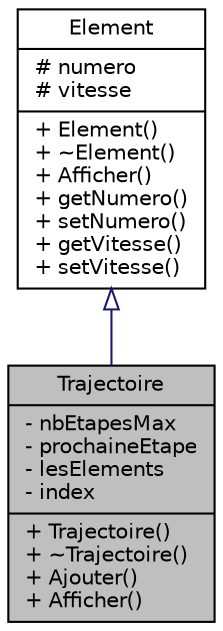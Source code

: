 digraph "Trajectoire"
{
  edge [fontname="Helvetica",fontsize="10",labelfontname="Helvetica",labelfontsize="10"];
  node [fontname="Helvetica",fontsize="10",shape=record];
  Node0 [label="{Trajectoire\n|- nbEtapesMax\l- prochaineEtape\l- lesElements\l- index\l|+ Trajectoire()\l+ ~Trajectoire()\l+ Ajouter()\l+ Afficher()\l}",height=0.2,width=0.4,color="black", fillcolor="grey75", style="filled", fontcolor="black"];
  Node1 -> Node0 [dir="back",color="midnightblue",fontsize="10",style="solid",arrowtail="onormal",fontname="Helvetica"];
  Node1 [label="{Element\n|# numero\l# vitesse\l|+ Element()\l+ ~Element()\l+ Afficher()\l+ getNumero()\l+ setNumero()\l+ getVitesse()\l+ setVitesse()\l}",height=0.2,width=0.4,color="black", fillcolor="white", style="filled",URL="$class_element.html"];
}
